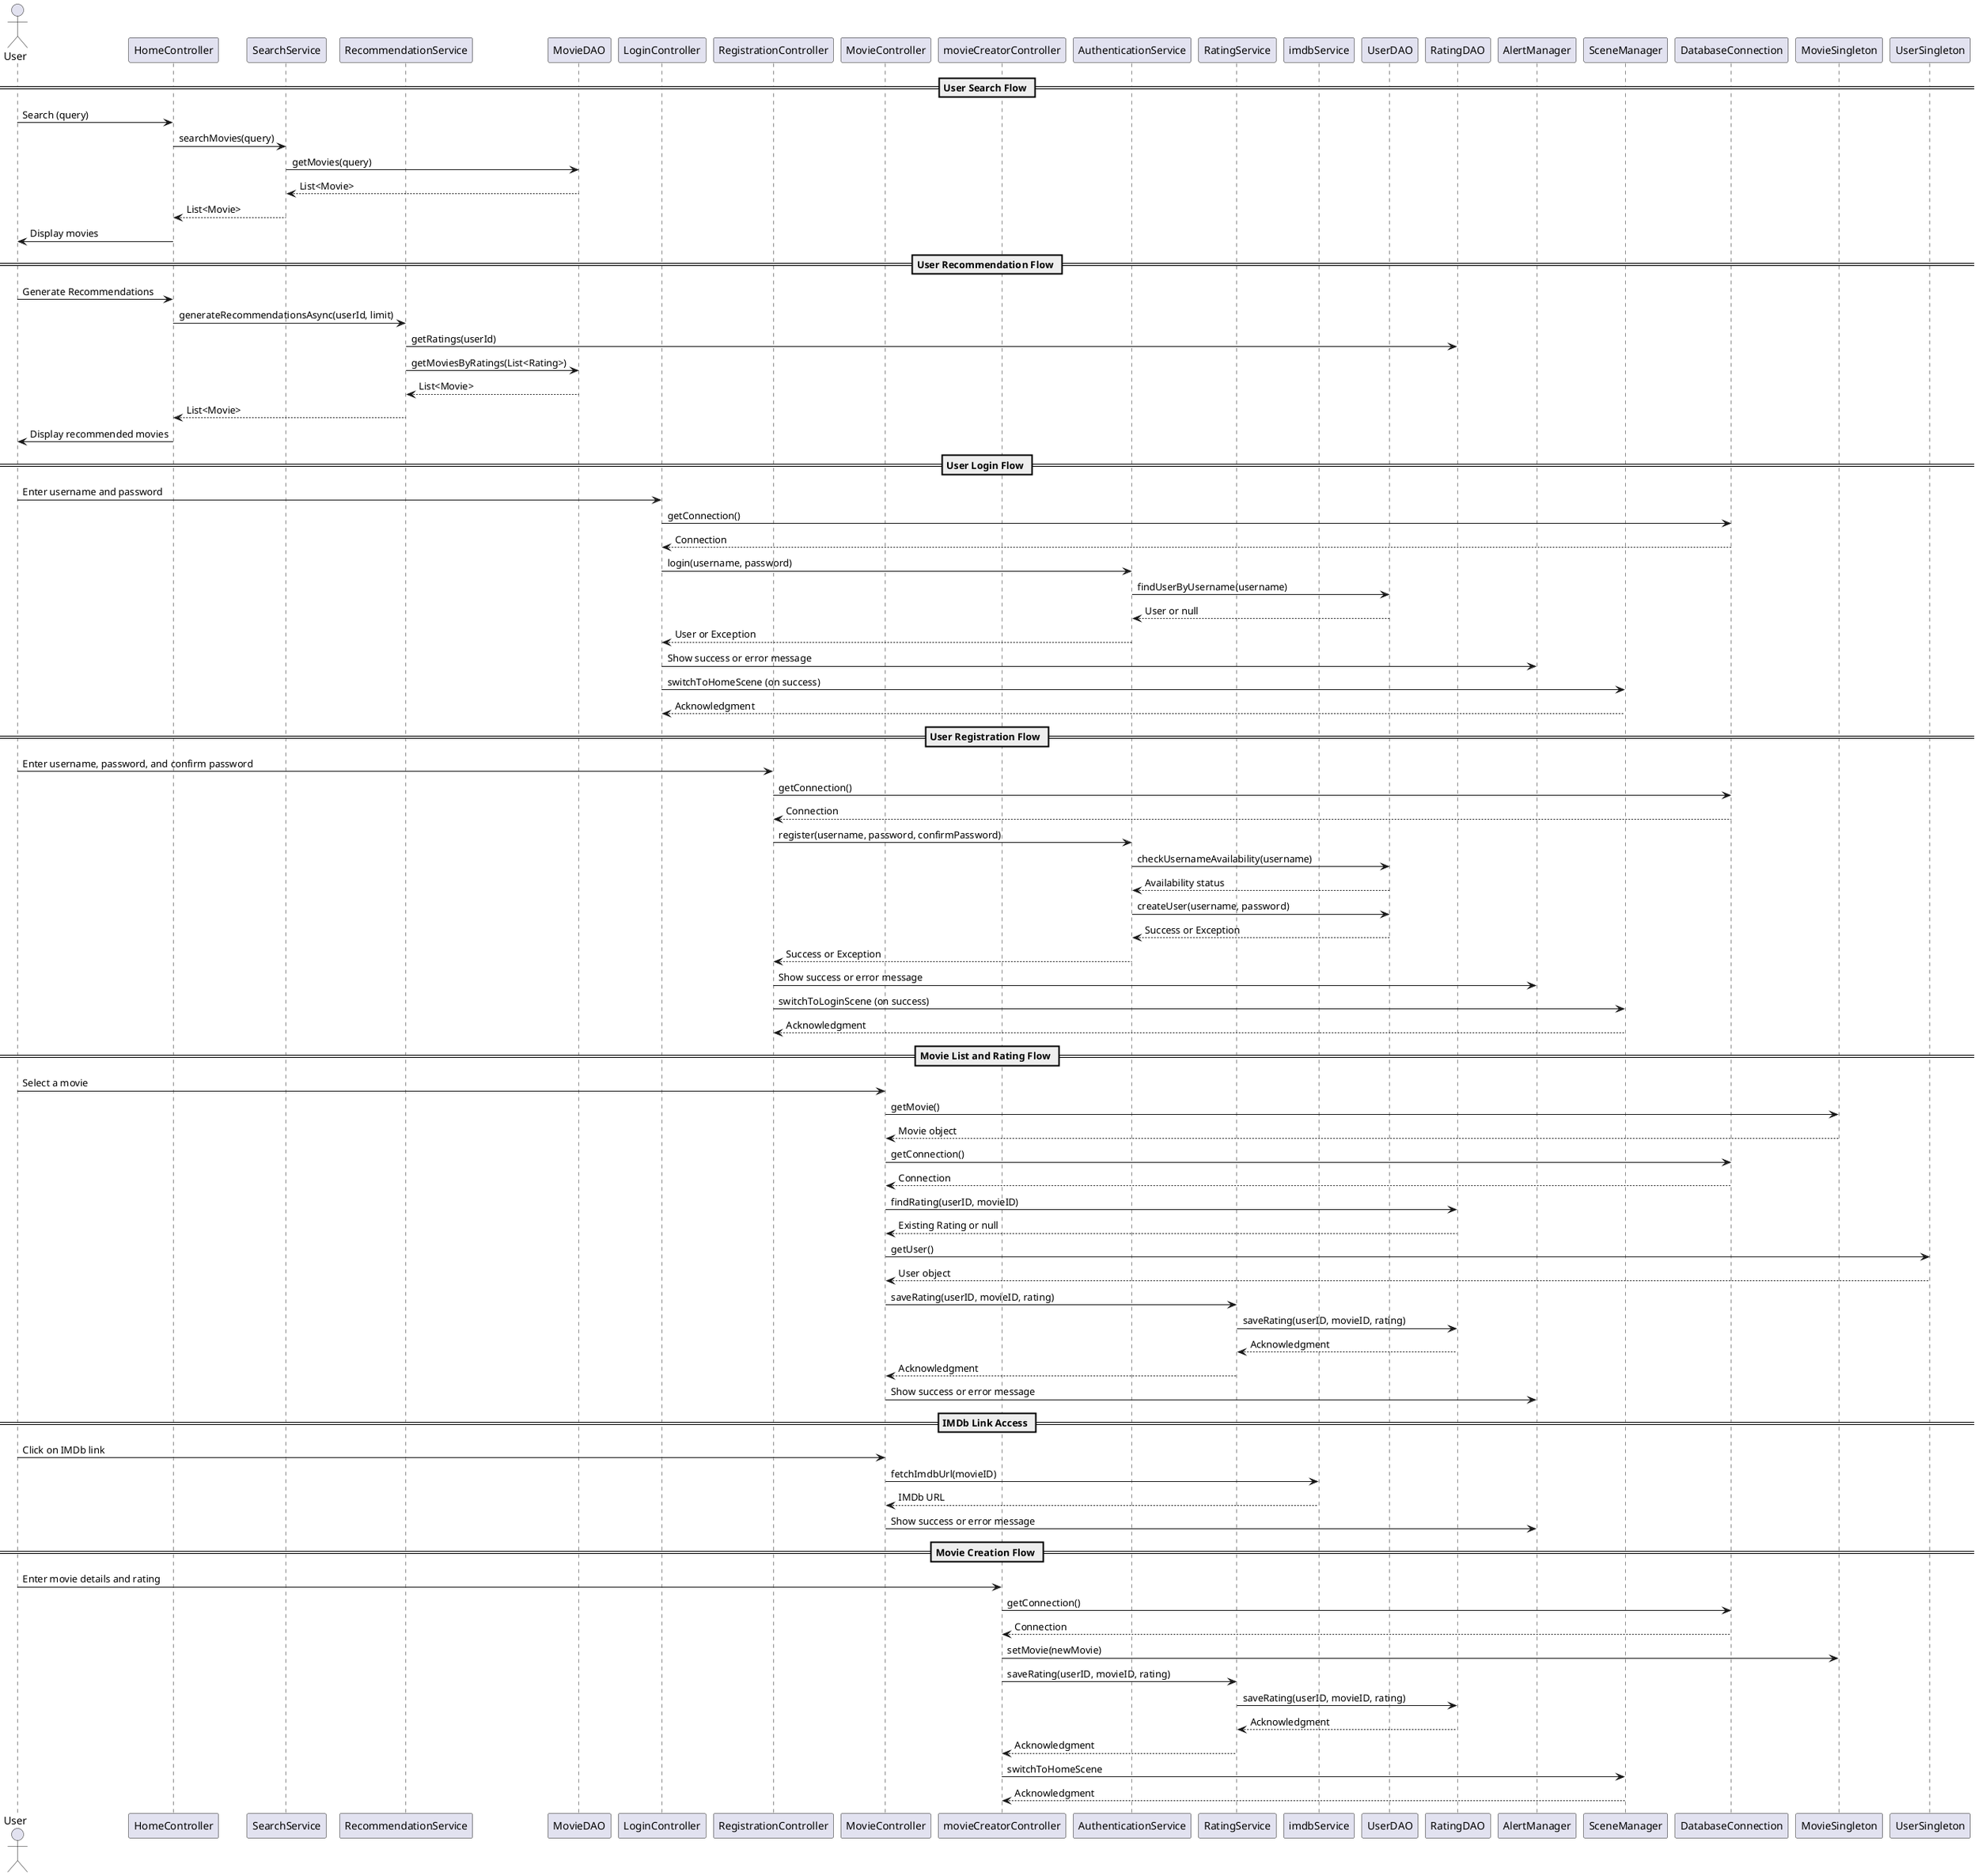 @startuml
actor User
participant HomeController
participant SearchService
participant RecommendationService
participant MovieDAO
participant LoginController
participant RegistrationController
participant MovieController
participant movieCreatorController
participant AuthenticationService
participant RatingService
participant imdbService
participant UserDAO
participant RatingDAO
participant AlertManager
participant SceneManager
participant DatabaseConnection
participant MovieSingleton
participant UserSingleton

== User Search Flow ==
User -> HomeController : Search (query)
HomeController -> SearchService : searchMovies(query)
SearchService -> MovieDAO : getMovies(query)
MovieDAO --> SearchService : List<Movie>
SearchService --> HomeController : List<Movie>
HomeController -> User : Display movies

== User Recommendation Flow ==

User -> HomeController : Generate Recommendations
HomeController -> RecommendationService : generateRecommendationsAsync(userId, limit)
RecommendationService -> RatingDAO : getRatings(userId)
RecommendationService -> MovieDAO : getMoviesByRatings(List<Rating>)
MovieDAO --> RecommendationService : List<Movie>
RecommendationService --> HomeController : List<Movie>
HomeController -> User : Display recommended movies

== User Login Flow ==
User -> LoginController : Enter username and password
LoginController -> DatabaseConnection : getConnection()
DatabaseConnection --> LoginController : Connection
LoginController -> AuthenticationService : login(username, password)
AuthenticationService -> UserDAO : findUserByUsername(username)
UserDAO --> AuthenticationService : User or null
AuthenticationService --> LoginController : User or Exception
LoginController -> AlertManager : Show success or error message
LoginController -> SceneManager : switchToHomeScene (on success)
SceneManager --> LoginController : Acknowledgment

== User Registration Flow ==
User -> RegistrationController : Enter username, password, and confirm password
RegistrationController -> DatabaseConnection : getConnection()
DatabaseConnection --> RegistrationController : Connection
RegistrationController -> AuthenticationService : register(username, password, confirmPassword)
AuthenticationService -> UserDAO : checkUsernameAvailability(username)
UserDAO --> AuthenticationService : Availability status
AuthenticationService -> UserDAO : createUser(username, password)
UserDAO --> AuthenticationService : Success or Exception
AuthenticationService --> RegistrationController : Success or Exception
RegistrationController -> AlertManager : Show success or error message
RegistrationController -> SceneManager : switchToLoginScene (on success)
SceneManager --> RegistrationController : Acknowledgment

== Movie List and Rating Flow ==
User -> MovieController : Select a movie
MovieController -> MovieSingleton : getMovie()
MovieSingleton --> MovieController : Movie object
MovieController -> DatabaseConnection : getConnection()
DatabaseConnection --> MovieController : Connection
MovieController -> RatingDAO : findRating(userID, movieID)
RatingDAO --> MovieController : Existing Rating or null
MovieController -> UserSingleton : getUser()
UserSingleton --> MovieController : User object
MovieController -> RatingService : saveRating(userID, movieID, rating)
RatingService -> RatingDAO : saveRating(userID, movieID, rating)
RatingDAO --> RatingService : Acknowledgment
RatingService --> MovieController : Acknowledgment
MovieController -> AlertManager : Show success or error message

== IMDb Link Access ==
User -> MovieController : Click on IMDb link
MovieController -> imdbService : fetchImdbUrl(movieID)
imdbService --> MovieController : IMDb URL
MovieController -> AlertManager : Show success or error message

== Movie Creation Flow ==
User -> movieCreatorController : Enter movie details and rating
movieCreatorController -> DatabaseConnection : getConnection()
DatabaseConnection --> movieCreatorController : Connection
movieCreatorController -> MovieSingleton : setMovie(newMovie)
movieCreatorController -> RatingService : saveRating(userID, movieID, rating)
RatingService -> RatingDAO : saveRating(userID, movieID, rating)
RatingDAO --> RatingService : Acknowledgment
RatingService --> movieCreatorController : Acknowledgment
movieCreatorController -> SceneManager : switchToHomeScene
SceneManager --> movieCreatorController : Acknowledgment

@enduml
